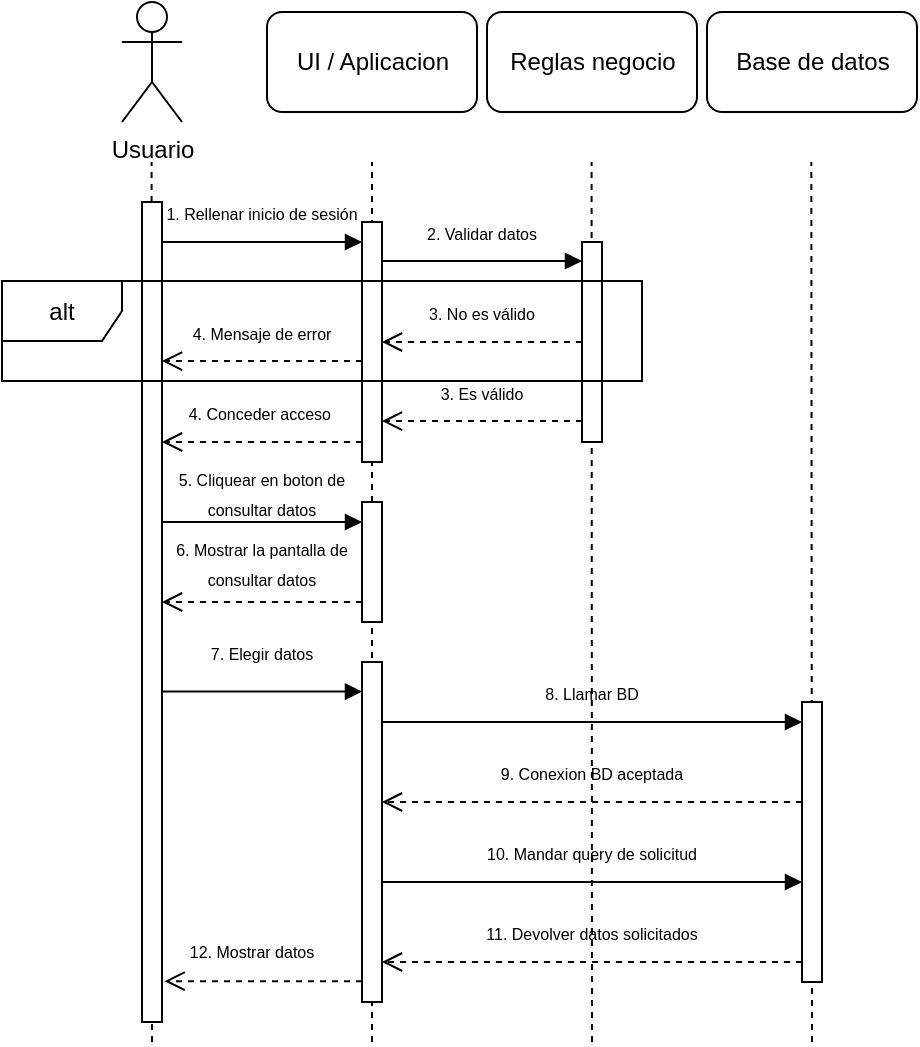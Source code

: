 <mxfile version="24.7.17">
  <diagram name="Página-1" id="xvlAqDjhet9jPKieb227">
    <mxGraphModel dx="724" dy="428" grid="1" gridSize="10" guides="1" tooltips="1" connect="1" arrows="1" fold="1" page="1" pageScale="1" pageWidth="1169" pageHeight="827" math="0" shadow="0">
      <root>
        <mxCell id="0" />
        <mxCell id="1" parent="0" />
        <mxCell id="1ZX0r9PRURlxyfdf4E23-5" value="" style="endArrow=none;dashed=1;html=1;rounded=0;" edge="1" parent="1" target="IKIjB49LiLu1HHEKsyTa-18">
          <mxGeometry width="50" height="50" relative="1" as="geometry">
            <mxPoint x="305" y="680" as="sourcePoint" />
            <mxPoint x="305" y="240" as="targetPoint" />
          </mxGeometry>
        </mxCell>
        <mxCell id="vwazoXtM_CZJs7zGy2Sd-7" value="" style="endArrow=none;dashed=1;html=1;rounded=0;strokeWidth=1;endSize=6;jumpSize=6;" parent="1" edge="1">
          <mxGeometry width="50" height="50" relative="1" as="geometry">
            <mxPoint x="525" y="680" as="sourcePoint" />
            <mxPoint x="524.66" y="240" as="targetPoint" />
          </mxGeometry>
        </mxCell>
        <mxCell id="vwazoXtM_CZJs7zGy2Sd-6" value="" style="endArrow=none;dashed=1;html=1;rounded=0;strokeWidth=1;endSize=6;jumpSize=6;" parent="1" edge="1">
          <mxGeometry width="50" height="50" relative="1" as="geometry">
            <mxPoint x="415" y="680" as="sourcePoint" />
            <mxPoint x="414.78" y="240" as="targetPoint" />
          </mxGeometry>
        </mxCell>
        <mxCell id="vwazoXtM_CZJs7zGy2Sd-5" value="" style="endArrow=none;dashed=1;html=1;rounded=0;" parent="1" edge="1">
          <mxGeometry width="50" height="50" relative="1" as="geometry">
            <mxPoint x="195" y="680" as="sourcePoint" />
            <mxPoint x="194.78" y="240" as="targetPoint" />
          </mxGeometry>
        </mxCell>
        <mxCell id="vwazoXtM_CZJs7zGy2Sd-4" value="" style="endArrow=none;dashed=1;html=1;rounded=0;" parent="1" edge="1" source="IKIjB49LiLu1HHEKsyTa-18">
          <mxGeometry width="50" height="50" relative="1" as="geometry">
            <mxPoint x="305" y="631.422" as="sourcePoint" />
            <mxPoint x="305" y="240" as="targetPoint" />
          </mxGeometry>
        </mxCell>
        <mxCell id="IKIjB49LiLu1HHEKsyTa-1" value="Usuario" style="shape=umlActor;verticalLabelPosition=bottom;verticalAlign=top;html=1;" parent="1" vertex="1">
          <mxGeometry x="180" y="160" width="30" height="60" as="geometry" />
        </mxCell>
        <mxCell id="IKIjB49LiLu1HHEKsyTa-10" value="" style="html=1;points=[[0,0,0,0,5],[0,1,0,0,-5],[1,0,0,0,5],[1,1,0,0,-5]];perimeter=orthogonalPerimeter;outlineConnect=0;targetShapes=umlLifeline;portConstraint=eastwest;newEdgeStyle={&quot;curved&quot;:0,&quot;rounded&quot;:0};" parent="1" vertex="1">
          <mxGeometry x="190" y="260" width="10" height="410" as="geometry" />
        </mxCell>
        <mxCell id="IKIjB49LiLu1HHEKsyTa-11" value="" style="html=1;points=[[0,0,0,0,5],[0,1,0,0,-5],[1,0,0,0,5],[1,1,0,0,-5]];perimeter=orthogonalPerimeter;outlineConnect=0;targetShapes=umlLifeline;portConstraint=eastwest;newEdgeStyle={&quot;curved&quot;:0,&quot;rounded&quot;:0};" parent="1" vertex="1">
          <mxGeometry x="300" y="270" width="10" height="120" as="geometry" />
        </mxCell>
        <mxCell id="IKIjB49LiLu1HHEKsyTa-12" value="" style="endArrow=block;endFill=1;html=1;edgeStyle=orthogonalEdgeStyle;align=left;verticalAlign=top;rounded=0;" parent="1" edge="1">
          <mxGeometry x="-1" relative="1" as="geometry">
            <mxPoint x="200" y="280" as="sourcePoint" />
            <mxPoint x="300" y="280" as="targetPoint" />
          </mxGeometry>
        </mxCell>
        <mxCell id="IKIjB49LiLu1HHEKsyTa-15" value="" style="html=1;points=[[0,0,0,0,5],[0,1,0,0,-5],[1,0,0,0,5],[1,1,0,0,-5]];perimeter=orthogonalPerimeter;outlineConnect=0;targetShapes=umlLifeline;portConstraint=eastwest;newEdgeStyle={&quot;curved&quot;:0,&quot;rounded&quot;:0};" parent="1" vertex="1">
          <mxGeometry x="410" y="280" width="10" height="100" as="geometry" />
        </mxCell>
        <mxCell id="IKIjB49LiLu1HHEKsyTa-16" value="" style="endArrow=block;endFill=1;html=1;edgeStyle=orthogonalEdgeStyle;align=left;verticalAlign=top;rounded=0;" parent="1" edge="1">
          <mxGeometry x="-1" relative="1" as="geometry">
            <mxPoint x="310" y="289.5" as="sourcePoint" />
            <mxPoint x="410" y="289.5" as="targetPoint" />
          </mxGeometry>
        </mxCell>
        <mxCell id="IKIjB49LiLu1HHEKsyTa-19" value="" style="endArrow=block;endFill=1;html=1;edgeStyle=orthogonalEdgeStyle;align=left;verticalAlign=top;rounded=0;" parent="1" edge="1">
          <mxGeometry x="-1" relative="1" as="geometry">
            <mxPoint x="200" y="420" as="sourcePoint" />
            <mxPoint x="300" y="420" as="targetPoint" />
          </mxGeometry>
        </mxCell>
        <mxCell id="IKIjB49LiLu1HHEKsyTa-21" value="" style="endArrow=block;endFill=1;html=1;edgeStyle=orthogonalEdgeStyle;align=left;verticalAlign=top;rounded=0;" parent="1" edge="1">
          <mxGeometry x="-1" relative="1" as="geometry">
            <mxPoint x="200" y="504.76" as="sourcePoint" />
            <mxPoint x="300" y="504.76" as="targetPoint" />
          </mxGeometry>
        </mxCell>
        <mxCell id="IKIjB49LiLu1HHEKsyTa-22" value="" style="html=1;points=[[0,0,0,0,5],[0,1,0,0,-5],[1,0,0,0,5],[1,1,0,0,-5]];perimeter=orthogonalPerimeter;outlineConnect=0;targetShapes=umlLifeline;portConstraint=eastwest;newEdgeStyle={&quot;curved&quot;:0,&quot;rounded&quot;:0};" parent="1" vertex="1">
          <mxGeometry x="300" y="490" width="10" height="170" as="geometry" />
        </mxCell>
        <mxCell id="IKIjB49LiLu1HHEKsyTa-26" value="" style="html=1;points=[[0,0,0,0,5],[0,1,0,0,-5],[1,0,0,0,5],[1,1,0,0,-5]];perimeter=orthogonalPerimeter;outlineConnect=0;targetShapes=umlLifeline;portConstraint=eastwest;newEdgeStyle={&quot;curved&quot;:0,&quot;rounded&quot;:0};" parent="1" vertex="1">
          <mxGeometry x="520" y="510" width="10" height="140" as="geometry" />
        </mxCell>
        <mxCell id="IKIjB49LiLu1HHEKsyTa-27" value="" style="endArrow=block;endFill=1;html=1;edgeStyle=orthogonalEdgeStyle;align=left;verticalAlign=top;rounded=0;" parent="1" edge="1">
          <mxGeometry x="-1" relative="1" as="geometry">
            <mxPoint x="310" y="520" as="sourcePoint" />
            <mxPoint x="520" y="520" as="targetPoint" />
          </mxGeometry>
        </mxCell>
        <mxCell id="IKIjB49LiLu1HHEKsyTa-29" value="" style="endArrow=block;endFill=1;html=1;edgeStyle=orthogonalEdgeStyle;align=left;verticalAlign=top;rounded=0;" parent="1" edge="1">
          <mxGeometry x="-1" relative="1" as="geometry">
            <mxPoint x="310" y="600" as="sourcePoint" />
            <mxPoint x="520" y="600" as="targetPoint" />
          </mxGeometry>
        </mxCell>
        <mxCell id="IKIjB49LiLu1HHEKsyTa-32" value="" style="html=1;verticalAlign=bottom;endArrow=open;dashed=1;endSize=8;curved=0;rounded=0;" parent="1" edge="1">
          <mxGeometry relative="1" as="geometry">
            <mxPoint x="300" y="380" as="sourcePoint" />
            <mxPoint x="200" y="380" as="targetPoint" />
          </mxGeometry>
        </mxCell>
        <mxCell id="IKIjB49LiLu1HHEKsyTa-33" value="" style="html=1;verticalAlign=bottom;endArrow=open;dashed=1;endSize=8;curved=0;rounded=0;" parent="1" edge="1">
          <mxGeometry relative="1" as="geometry">
            <mxPoint x="410" y="330" as="sourcePoint" />
            <mxPoint x="310" y="330" as="targetPoint" />
          </mxGeometry>
        </mxCell>
        <mxCell id="IKIjB49LiLu1HHEKsyTa-34" value="" style="html=1;verticalAlign=bottom;endArrow=open;dashed=1;endSize=8;curved=0;rounded=0;" parent="1" edge="1">
          <mxGeometry relative="1" as="geometry">
            <mxPoint x="300" y="460" as="sourcePoint" />
            <mxPoint x="200" y="460" as="targetPoint" />
          </mxGeometry>
        </mxCell>
        <mxCell id="IKIjB49LiLu1HHEKsyTa-36" value="" style="html=1;verticalAlign=bottom;endArrow=open;dashed=1;endSize=8;curved=0;rounded=0;" parent="1" source="IKIjB49LiLu1HHEKsyTa-26" edge="1">
          <mxGeometry relative="1" as="geometry">
            <mxPoint x="410" y="560" as="sourcePoint" />
            <mxPoint x="310" y="560" as="targetPoint" />
          </mxGeometry>
        </mxCell>
        <mxCell id="IKIjB49LiLu1HHEKsyTa-37" value="" style="html=1;verticalAlign=bottom;endArrow=open;dashed=1;endSize=8;curved=0;rounded=0;" parent="1" edge="1">
          <mxGeometry relative="1" as="geometry">
            <mxPoint x="520" y="640" as="sourcePoint" />
            <mxPoint x="310" y="640" as="targetPoint" />
          </mxGeometry>
        </mxCell>
        <mxCell id="IKIjB49LiLu1HHEKsyTa-39" value="" style="html=1;verticalAlign=bottom;endArrow=open;dashed=1;endSize=8;curved=0;rounded=0;entryX=0.063;entryY=1.008;entryDx=0;entryDy=0;entryPerimeter=0;" parent="1" edge="1" target="IKIjB49LiLu1HHEKsyTa-53" source="IKIjB49LiLu1HHEKsyTa-22">
          <mxGeometry relative="1" as="geometry">
            <mxPoint x="295" y="649.35" as="sourcePoint" />
            <mxPoint x="195" y="649.35" as="targetPoint" />
          </mxGeometry>
        </mxCell>
        <mxCell id="IKIjB49LiLu1HHEKsyTa-40" value="&lt;font style=&quot;font-size: 8px;&quot;&gt;1. Rellenar inicio de sesión&lt;/font&gt;" style="text;html=1;align=center;verticalAlign=middle;whiteSpace=wrap;rounded=0;" parent="1" vertex="1">
          <mxGeometry x="200" y="250" width="100" height="30" as="geometry" />
        </mxCell>
        <mxCell id="IKIjB49LiLu1HHEKsyTa-41" value="&lt;font style=&quot;font-size: 8px;&quot;&gt;2. Validar datos&lt;/font&gt;" style="text;html=1;align=center;verticalAlign=middle;whiteSpace=wrap;rounded=0;" parent="1" vertex="1">
          <mxGeometry x="310" y="260" width="100" height="30" as="geometry" />
        </mxCell>
        <mxCell id="IKIjB49LiLu1HHEKsyTa-42" value="&lt;font style=&quot;font-size: 8px;&quot;&gt;3. No es válido&lt;/font&gt;" style="text;html=1;align=center;verticalAlign=middle;whiteSpace=wrap;rounded=0;" parent="1" vertex="1">
          <mxGeometry x="310" y="300" width="100" height="30" as="geometry" />
        </mxCell>
        <mxCell id="IKIjB49LiLu1HHEKsyTa-43" value="&lt;font style=&quot;font-size: 8px;&quot;&gt;4. Conceder acceso&amp;nbsp;&lt;/font&gt;" style="text;html=1;align=center;verticalAlign=middle;whiteSpace=wrap;rounded=0;" parent="1" vertex="1">
          <mxGeometry x="200" y="350" width="100" height="30" as="geometry" />
        </mxCell>
        <mxCell id="IKIjB49LiLu1HHEKsyTa-44" value="&lt;span style=&quot;font-size: 8px;&quot;&gt;5. Cliquear en boton de consultar datos&lt;/span&gt;" style="text;html=1;align=center;verticalAlign=middle;whiteSpace=wrap;rounded=0;" parent="1" vertex="1">
          <mxGeometry x="200" y="390" width="100" height="30" as="geometry" />
        </mxCell>
        <mxCell id="IKIjB49LiLu1HHEKsyTa-45" value="&lt;span style=&quot;font-size: 8px;&quot;&gt;6. Mostrar la pantalla de consultar datos&lt;/span&gt;" style="text;html=1;align=center;verticalAlign=middle;whiteSpace=wrap;rounded=0;" parent="1" vertex="1">
          <mxGeometry x="200" y="425" width="100" height="30" as="geometry" />
        </mxCell>
        <mxCell id="IKIjB49LiLu1HHEKsyTa-46" value="&lt;span style=&quot;font-size: 8px;&quot;&gt;7. Elegir datos&lt;/span&gt;" style="text;html=1;align=center;verticalAlign=middle;whiteSpace=wrap;rounded=0;" parent="1" vertex="1">
          <mxGeometry x="200" y="470" width="100" height="30" as="geometry" />
        </mxCell>
        <mxCell id="IKIjB49LiLu1HHEKsyTa-49" value="&lt;span style=&quot;font-size: 8px;&quot;&gt;8. Llamar BD&lt;/span&gt;" style="text;html=1;align=center;verticalAlign=middle;whiteSpace=wrap;rounded=0;" parent="1" vertex="1">
          <mxGeometry x="310" y="490" width="210" height="30" as="geometry" />
        </mxCell>
        <mxCell id="IKIjB49LiLu1HHEKsyTa-50" value="&lt;span style=&quot;font-size: 8px;&quot;&gt;9. Conexion BD aceptada&lt;/span&gt;" style="text;html=1;align=center;verticalAlign=middle;whiteSpace=wrap;rounded=0;" parent="1" vertex="1">
          <mxGeometry x="310" y="530" width="210" height="30" as="geometry" />
        </mxCell>
        <mxCell id="IKIjB49LiLu1HHEKsyTa-51" value="&lt;span style=&quot;font-size: 8px;&quot;&gt;10. Mandar query de solicitud&lt;/span&gt;" style="text;html=1;align=center;verticalAlign=middle;whiteSpace=wrap;rounded=0;" parent="1" vertex="1">
          <mxGeometry x="310" y="570" width="210" height="30" as="geometry" />
        </mxCell>
        <mxCell id="IKIjB49LiLu1HHEKsyTa-52" value="&lt;span style=&quot;font-size: 8px;&quot;&gt;11. Devolver datos solicitados&lt;/span&gt;" style="text;html=1;align=center;verticalAlign=middle;whiteSpace=wrap;rounded=0;" parent="1" vertex="1">
          <mxGeometry x="310" y="610" width="210" height="30" as="geometry" />
        </mxCell>
        <mxCell id="IKIjB49LiLu1HHEKsyTa-53" value="&lt;span style=&quot;font-size: 8px;&quot;&gt;12. Mostrar datos&lt;/span&gt;" style="text;html=1;align=center;verticalAlign=middle;whiteSpace=wrap;rounded=0;" parent="1" vertex="1">
          <mxGeometry x="195" y="619.35" width="100" height="30" as="geometry" />
        </mxCell>
        <mxCell id="vwazoXtM_CZJs7zGy2Sd-1" value="UI / Aplicacion" style="rounded=1;whiteSpace=wrap;html=1;" parent="1" vertex="1">
          <mxGeometry x="252.5" y="165" width="105" height="50" as="geometry" />
        </mxCell>
        <mxCell id="vwazoXtM_CZJs7zGy2Sd-2" value="Reglas negocio" style="rounded=1;whiteSpace=wrap;html=1;" parent="1" vertex="1">
          <mxGeometry x="362.5" y="165" width="105" height="50" as="geometry" />
        </mxCell>
        <mxCell id="vwazoXtM_CZJs7zGy2Sd-3" value="Base de datos" style="rounded=1;whiteSpace=wrap;html=1;" parent="1" vertex="1">
          <mxGeometry x="472.5" y="165" width="105" height="50" as="geometry" />
        </mxCell>
        <mxCell id="1ZX0r9PRURlxyfdf4E23-1" value="&lt;font style=&quot;font-size: 8px;&quot;&gt;3. Es válido&lt;/font&gt;" style="text;html=1;align=center;verticalAlign=middle;whiteSpace=wrap;rounded=0;" vertex="1" parent="1">
          <mxGeometry x="310" y="340" width="100" height="30" as="geometry" />
        </mxCell>
        <mxCell id="1ZX0r9PRURlxyfdf4E23-2" value="" style="html=1;verticalAlign=bottom;endArrow=open;dashed=1;endSize=8;curved=0;rounded=0;" edge="1" parent="1">
          <mxGeometry relative="1" as="geometry">
            <mxPoint x="410" y="369.52" as="sourcePoint" />
            <mxPoint x="310" y="369.52" as="targetPoint" />
          </mxGeometry>
        </mxCell>
        <mxCell id="1ZX0r9PRURlxyfdf4E23-3" value="" style="html=1;verticalAlign=bottom;endArrow=open;dashed=1;endSize=8;curved=0;rounded=0;" edge="1" parent="1">
          <mxGeometry relative="1" as="geometry">
            <mxPoint x="300" y="339.52" as="sourcePoint" />
            <mxPoint x="200" y="339.52" as="targetPoint" />
          </mxGeometry>
        </mxCell>
        <mxCell id="1ZX0r9PRURlxyfdf4E23-4" value="&lt;font style=&quot;font-size: 8px;&quot;&gt;4. Mensaje de error&lt;/font&gt;" style="text;html=1;align=center;verticalAlign=middle;whiteSpace=wrap;rounded=0;" vertex="1" parent="1">
          <mxGeometry x="200" y="309.52" width="100" height="30" as="geometry" />
        </mxCell>
        <mxCell id="IKIjB49LiLu1HHEKsyTa-18" value="" style="html=1;points=[[0,0,0,0,5],[0,1,0,0,-5],[1,0,0,0,5],[1,1,0,0,-5]];perimeter=orthogonalPerimeter;outlineConnect=0;targetShapes=umlLifeline;portConstraint=eastwest;newEdgeStyle={&quot;curved&quot;:0,&quot;rounded&quot;:0};" parent="1" vertex="1">
          <mxGeometry x="300" y="410" width="10" height="60" as="geometry" />
        </mxCell>
        <mxCell id="1ZX0r9PRURlxyfdf4E23-8" value="alt" style="shape=umlFrame;whiteSpace=wrap;html=1;pointerEvents=0;" vertex="1" parent="1">
          <mxGeometry x="120" y="299.52" width="320" height="50" as="geometry" />
        </mxCell>
      </root>
    </mxGraphModel>
  </diagram>
</mxfile>
